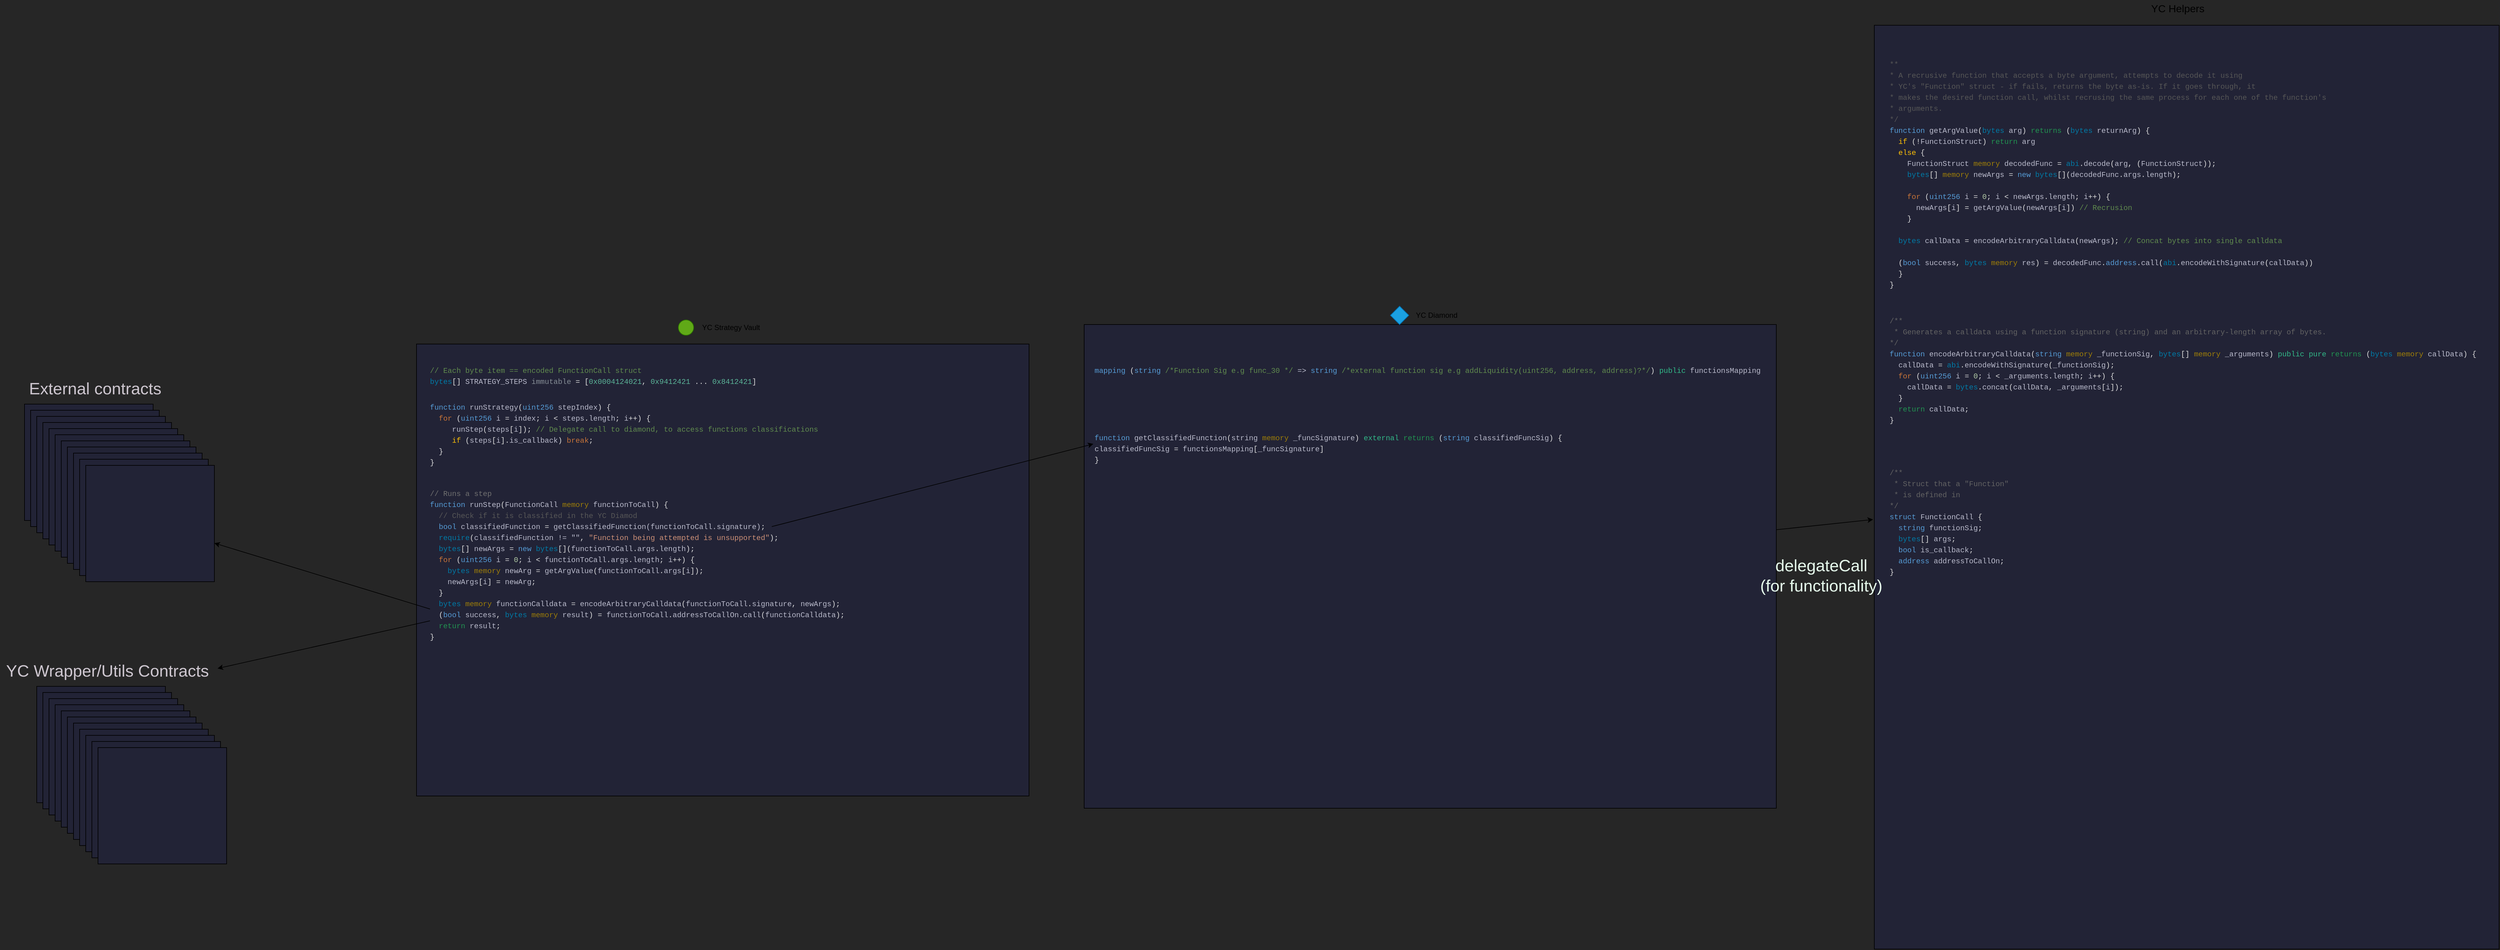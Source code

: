 <mxfile>
    <diagram id="nw37gXG7gELMe304u28M" name="Page-1">
        <mxGraphModel dx="2897" dy="1034" grid="0" gridSize="10" guides="1" tooltips="1" connect="1" arrows="1" fold="1" page="0" pageScale="1" pageWidth="850" pageHeight="1100" background="#262626" math="0" shadow="0">
            <root>
                <mxCell id="0"/>
                <mxCell id="1" parent="0"/>
                <mxCell id="46" style="edgeStyle=none;html=1;entryX=-0.002;entryY=0.535;entryDx=0;entryDy=0;entryPerimeter=0;fontSize=17;fontColor=#575757;" parent="1" source="30" target="39" edge="1">
                    <mxGeometry relative="1" as="geometry"/>
                </mxCell>
                <mxCell id="30" value="" style="whiteSpace=wrap;html=1;fillColor=#222336;" parent="1" vertex="1">
                    <mxGeometry x="80" y="530" width="1130" height="790" as="geometry"/>
                </mxCell>
                <mxCell id="31" value="" style="rhombus;whiteSpace=wrap;html=1;fillColor=#1ba1e2;fontColor=#ffffff;strokeColor=#006EAF;" parent="1" vertex="1">
                    <mxGeometry x="580" y="500" width="30" height="30" as="geometry"/>
                </mxCell>
                <mxCell id="32" value="YC Diamond" style="text;html=1;align=center;verticalAlign=middle;resizable=0;points=[];autosize=1;strokeColor=none;fillColor=none;" parent="1" vertex="1">
                    <mxGeometry x="610" y="500" width="90" height="30" as="geometry"/>
                </mxCell>
                <mxCell id="35" value="" style="whiteSpace=wrap;html=1;fillColor=#222336;" parent="1" vertex="1">
                    <mxGeometry x="-1010" y="561.88" width="1000" height="738.12" as="geometry"/>
                </mxCell>
                <mxCell id="36" value="YC Strategy Vault" style="text;html=1;align=center;verticalAlign=middle;resizable=0;points=[];autosize=1;strokeColor=none;fillColor=none;" parent="1" vertex="1">
                    <mxGeometry x="-557.5" y="520" width="120" height="30" as="geometry"/>
                </mxCell>
                <mxCell id="38" value="" style="ellipse;whiteSpace=wrap;html=1;fillColor=#60a917;fontColor=#ffffff;strokeColor=#2D7600;" parent="1" vertex="1">
                    <mxGeometry x="-582.5" y="522.5" width="25" height="25" as="geometry"/>
                </mxCell>
                <mxCell id="39" value="" style="whiteSpace=wrap;html=1;fillColor=#222336;" parent="1" vertex="1">
                    <mxGeometry x="1370" y="41.25" width="1020" height="1508.75" as="geometry"/>
                </mxCell>
                <mxCell id="40" value="&lt;font style=&quot;font-size: 17px;&quot;&gt;YC Helpers&lt;/font&gt;" style="text;html=1;align=center;verticalAlign=middle;resizable=0;points=[];autosize=1;strokeColor=none;fillColor=none;" parent="1" vertex="1">
                    <mxGeometry x="1810" width="110" height="30" as="geometry"/>
                </mxCell>
                <mxCell id="41" value="&lt;div style=&quot;background-color: rgb(34, 35, 54); font-family: Menlo, Monaco, &amp;quot;Courier New&amp;quot;, monospace; line-height: 18px;&quot;&gt;&lt;div style=&quot;&quot;&gt;&lt;font color=&quot;#575757&quot;&gt;**&lt;br style=&quot;&quot;&gt;* A recrusive function that accepts a byte argument, attempts to decode it using&amp;nbsp;&lt;br&gt;* YC's &quot;Function&quot; struct - if fails, returns the byte as-is. If it goes through, it&amp;nbsp;&lt;br&gt;* makes the desired function call, whilst recrusing the same process for each one of the function's&lt;br&gt;* arguments.&lt;br style=&quot;&quot;&gt;*/&lt;/font&gt;&lt;span style=&quot;color: rgb(86, 156, 214);&quot;&gt;&lt;br&gt;function&lt;/span&gt;&lt;font color=&quot;#babbcc&quot;&gt; getArgValue&lt;/font&gt;&lt;span style=&quot;color: rgb(220, 220, 220);&quot;&gt;(&lt;/span&gt;&lt;span style=&quot;color: rgb(0, 122, 166);&quot;&gt;bytes&lt;/span&gt;&lt;font color=&quot;#babbcc&quot;&gt; arg&lt;/font&gt;&lt;span style=&quot;color: rgb(220, 220, 220);&quot;&gt;)&lt;/span&gt; &lt;span style=&quot;color: rgb(33, 148, 81);&quot;&gt;returns&lt;/span&gt; &lt;span style=&quot;color: rgb(220, 220, 220);&quot;&gt;(&lt;/span&gt;&lt;span style=&quot;color: rgb(0, 122, 166);&quot;&gt;bytes&lt;/span&gt;&lt;font color=&quot;#babbcc&quot;&gt; returnArg&lt;/font&gt;&lt;span style=&quot;color: rgb(220, 220, 220);&quot;&gt;)&lt;/span&gt; &lt;span style=&quot;color: rgb(220, 220, 220);&quot;&gt;{&lt;/span&gt;&lt;/div&gt;&lt;div style=&quot;color: rgb(186, 187, 204);&quot;&gt;&lt;span style=&quot;color: #ffc107;&quot;&gt;&amp;nbsp; if&lt;/span&gt; &lt;span style=&quot;color: #dcdcdc;&quot;&gt;(!&lt;/span&gt;FunctionStruct&lt;span style=&quot;color: #dcdcdc;&quot;&gt;)&lt;/span&gt; &lt;span style=&quot;color: #219451;&quot;&gt;return&lt;/span&gt; arg &lt;/div&gt;&lt;div style=&quot;color: rgb(186, 187, 204);&quot;&gt;&lt;span style=&quot;color: #ffc107;&quot;&gt;&amp;nbsp; else&lt;/span&gt; &lt;span style=&quot;color: #dcdcdc;&quot;&gt;{&lt;/span&gt;&lt;/div&gt;&lt;div style=&quot;color: rgb(186, 187, 204);&quot;&gt;&amp;nbsp; &amp;nbsp; FunctionStruct &lt;span style=&quot;color: #9e7e08;&quot;&gt;memory&lt;/span&gt; decodedFunc &lt;span style=&quot;color: #dcdcdc;&quot;&gt;=&lt;/span&gt; &lt;span style=&quot;color: #007aa6;&quot;&gt;abi&lt;/span&gt;&lt;span style=&quot;color: #dcdcdc;&quot;&gt;.&lt;/span&gt;decode&lt;span style=&quot;color: #dcdcdc;&quot;&gt;(&lt;/span&gt;arg&lt;span style=&quot;color: #dcdcdc;&quot;&gt;,&lt;/span&gt; &lt;span style=&quot;color: #dcdcdc;&quot;&gt;(&lt;/span&gt;FunctionStruct&lt;span style=&quot;color: #dcdcdc;&quot;&gt;));&lt;/span&gt;&lt;/div&gt;&lt;div style=&quot;color: rgb(186, 187, 204);&quot;&gt;&lt;span style=&quot;color: #007aa6;&quot;&gt;&amp;nbsp; &amp;nbsp; bytes&lt;/span&gt;&lt;span style=&quot;color: #dcdcdc;&quot;&gt;[]&lt;/span&gt; &lt;span style=&quot;color: #9e7e08;&quot;&gt;memory&lt;/span&gt; newArgs &lt;span style=&quot;color: #dcdcdc;&quot;&gt;=&lt;/span&gt; &lt;span style=&quot;color: #569cd6;&quot;&gt;new&lt;/span&gt; &lt;span style=&quot;color: #007aa6;&quot;&gt;bytes&lt;/span&gt;&lt;span style=&quot;color: #dcdcdc;&quot;&gt;[](&lt;/span&gt;decodedFunc&lt;span style=&quot;color: #dcdcdc;&quot;&gt;.&lt;/span&gt;args&lt;span style=&quot;color: #dcdcdc;&quot;&gt;.&lt;/span&gt;length&lt;span style=&quot;color: #dcdcdc;&quot;&gt;);&lt;/span&gt;&lt;/div&gt;&lt;br&gt;&lt;div style=&quot;color: rgb(186, 187, 204);&quot;&gt;&lt;span style=&quot;color: #c97539;&quot;&gt;&amp;nbsp; &amp;nbsp; for&lt;/span&gt; &lt;span style=&quot;color: #dcdcdc;&quot;&gt;(&lt;/span&gt;&lt;span style=&quot;color: #569cd6;&quot;&gt;uint256&lt;/span&gt; i &lt;span style=&quot;color: #dcdcdc;&quot;&gt;=&lt;/span&gt; &lt;span style=&quot;color: #b5cea8;&quot;&gt;0&lt;/span&gt;&lt;span style=&quot;color: #dcdcdc;&quot;&gt;;&lt;/span&gt; i &lt;span style=&quot;color: #dcdcdc;&quot;&gt;&amp;lt;&lt;/span&gt; newArgs&lt;span style=&quot;color: #dcdcdc;&quot;&gt;.&lt;/span&gt;length&lt;span style=&quot;color: #dcdcdc;&quot;&gt;;&lt;/span&gt; i&lt;span style=&quot;color: #dcdcdc;&quot;&gt;++)&lt;/span&gt; &lt;span style=&quot;color: #dcdcdc;&quot;&gt;{&lt;/span&gt;&lt;/div&gt;&lt;div style=&quot;color: rgb(186, 187, 204);&quot;&gt;&amp;nbsp; &amp;nbsp; &amp;nbsp; newArgs&lt;span style=&quot;color: #dcdcdc;&quot;&gt;[&lt;/span&gt;i&lt;span style=&quot;color: #dcdcdc;&quot;&gt;]&lt;/span&gt; &lt;span style=&quot;color: #dcdcdc;&quot;&gt;=&lt;/span&gt; getArgValue&lt;span style=&quot;color: #dcdcdc;&quot;&gt;(&lt;/span&gt;newArgs&lt;span style=&quot;color: #dcdcdc;&quot;&gt;[&lt;/span&gt;i&lt;span style=&quot;color: #dcdcdc;&quot;&gt;])&lt;/span&gt; &lt;span style=&quot;color: #608b4e;&quot;&gt;// Recrusion&lt;/span&gt;&lt;/div&gt;&lt;div style=&quot;color: rgb(186, 187, 204);&quot;&gt;&lt;span style=&quot;color: #dcdcdc;&quot;&gt;&amp;nbsp; &amp;nbsp; }&lt;/span&gt;&lt;/div&gt;&lt;br&gt;&lt;div style=&quot;color: rgb(186, 187, 204);&quot;&gt;&lt;span style=&quot;color: #007aa6;&quot;&gt;&amp;nbsp; bytes&lt;/span&gt;&amp;nbsp;callData&amp;nbsp;&lt;span style=&quot;color: #dcdcdc;&quot;&gt;=&lt;/span&gt;&amp;nbsp;encodeArbitraryCalldata&lt;span style=&quot;color: #dcdcdc;&quot;&gt;(&lt;/span&gt;newArgs&lt;span style=&quot;color: #dcdcdc;&quot;&gt;);&lt;/span&gt; &lt;span style=&quot;color: #608b4e;&quot;&gt;// Concat bytes into single calldata&lt;/span&gt;&lt;/div&gt;&lt;br&gt;&lt;div style=&quot;&quot;&gt;&lt;span style=&quot;color: rgb(220, 220, 220);&quot;&gt;&amp;nbsp; (&lt;/span&gt;&lt;span style=&quot;color: rgb(86, 156, 214);&quot;&gt;bool&lt;/span&gt;&lt;font color=&quot;#babbcc&quot;&gt; success&lt;/font&gt;&lt;span style=&quot;color: rgb(220, 220, 220);&quot;&gt;,&lt;/span&gt; &lt;span style=&quot;color: rgb(0, 122, 166);&quot;&gt;bytes&lt;/span&gt; &lt;span style=&quot;color: rgb(158, 126, 8);&quot;&gt;memory&lt;/span&gt;&lt;font color=&quot;#babbcc&quot;&gt; res&lt;/font&gt;&lt;span style=&quot;color: rgb(220, 220, 220);&quot;&gt;)&lt;/span&gt; &lt;span style=&quot;color: rgb(220, 220, 220);&quot;&gt;=&lt;/span&gt;&lt;font color=&quot;#babbcc&quot;&gt; decodedFunc&lt;/font&gt;&lt;span style=&quot;color: rgb(220, 220, 220);&quot;&gt;.&lt;/span&gt;&lt;span style=&quot;color: rgb(86, 156, 214);&quot;&gt;address&lt;/span&gt;&lt;span style=&quot;color: rgb(220, 220, 220);&quot;&gt;.&lt;/span&gt;&lt;font color=&quot;#babbcc&quot;&gt;call&lt;/font&gt;&lt;span style=&quot;color: rgb(220, 220, 220);&quot;&gt;(&lt;/span&gt;&lt;span style=&quot;color: rgb(0, 122, 166);&quot;&gt;abi&lt;/span&gt;&lt;span style=&quot;color: rgb(220, 220, 220);&quot;&gt;.&lt;/span&gt;&lt;font color=&quot;#babbcc&quot;&gt;encodeWithSignature&lt;/font&gt;&lt;span style=&quot;color: rgb(220, 220, 220);&quot;&gt;(&lt;/span&gt;&lt;font color=&quot;#babbcc&quot;&gt;callData&lt;/font&gt;&lt;span style=&quot;color: rgb(220, 220, 220);&quot;&gt;))&lt;/span&gt;&lt;/div&gt;&lt;div style=&quot;color: rgb(186, 187, 204);&quot;&gt;&lt;span style=&quot;color: #dcdcdc;&quot;&gt;&amp;nbsp; }&lt;/span&gt;&lt;/div&gt;&lt;div style=&quot;color: rgb(186, 187, 204);&quot;&gt;&lt;span style=&quot;color: #dcdcdc;&quot;&gt;}&lt;/span&gt;&lt;/div&gt;&lt;div style=&quot;color: rgb(186, 187, 204);&quot;&gt; &lt;/div&gt;&lt;/div&gt;" style="text;html=1;align=left;verticalAlign=middle;resizable=0;points=[];autosize=1;strokeColor=none;fillColor=none;" parent="1" vertex="1">
                    <mxGeometry x="1393" y="90" width="740" height="390" as="geometry"/>
                </mxCell>
                <mxCell id="42" value="&lt;div style=&quot;background-color: rgb(34, 35, 54); font-family: Menlo, Monaco, &amp;quot;Courier New&amp;quot;, monospace; line-height: 18px;&quot;&gt;&lt;div style=&quot;&quot;&gt;&lt;font color=&quot;#636363&quot;&gt;/**&lt;br&gt;&amp;nbsp;* Generates a calldata using a function signature (string) and an arbitrary-length array of bytes.&lt;br&gt;*/&lt;/font&gt;&lt;/div&gt;&lt;div style=&quot;color: rgb(186, 187, 204);&quot;&gt;&lt;span style=&quot;color: #569cd6;&quot;&gt;function&lt;/span&gt; encodeArbitraryCalldata&lt;span style=&quot;color: #dcdcdc;&quot;&gt;(&lt;/span&gt;&lt;span style=&quot;color: #569cd6;&quot;&gt;string&lt;/span&gt; &lt;span style=&quot;color: #9e7e08;&quot;&gt;memory&lt;/span&gt; _functionSig&lt;span style=&quot;color: #dcdcdc;&quot;&gt;,&lt;/span&gt; &lt;span style=&quot;color: #007aa6;&quot;&gt;bytes&lt;/span&gt;&lt;span style=&quot;color: #dcdcdc;&quot;&gt;[]&lt;/span&gt; &lt;span style=&quot;color: #9e7e08;&quot;&gt;memory&lt;/span&gt; _arguments&lt;span style=&quot;color: #dcdcdc;&quot;&gt;)&lt;/span&gt; &lt;span style=&quot;color: #32ba89;&quot;&gt;public&lt;/span&gt; &lt;span style=&quot;color: #32ba89;&quot;&gt;pure&lt;/span&gt; &lt;span style=&quot;color: #219451;&quot;&gt;returns&lt;/span&gt; &lt;span style=&quot;color: #dcdcdc;&quot;&gt;(&lt;/span&gt;&lt;span style=&quot;color: #007aa6;&quot;&gt;bytes&lt;/span&gt; &lt;span style=&quot;color: #9e7e08;&quot;&gt;memory&lt;/span&gt; callData&lt;span style=&quot;color: #dcdcdc;&quot;&gt;)&lt;/span&gt; &lt;span style=&quot;color: #dcdcdc;&quot;&gt;{&lt;/span&gt;&lt;/div&gt;&lt;div style=&quot;color: rgb(186, 187, 204);&quot;&gt;&amp;nbsp; callData &lt;span style=&quot;color: #dcdcdc;&quot;&gt;=&lt;/span&gt; &lt;span style=&quot;color: #007aa6;&quot;&gt;abi&lt;/span&gt;&lt;span style=&quot;color: #dcdcdc;&quot;&gt;.&lt;/span&gt;encodeWithSignature&lt;span style=&quot;color: #dcdcdc;&quot;&gt;(&lt;/span&gt;_functionSig&lt;span style=&quot;color: #dcdcdc;&quot;&gt;);&lt;/span&gt;&lt;/div&gt;&lt;div style=&quot;color: rgb(186, 187, 204);&quot;&gt;        &lt;span style=&quot;color: #c97539;&quot;&gt;&amp;nbsp; for&lt;/span&gt; &lt;span style=&quot;color: #dcdcdc;&quot;&gt;(&lt;/span&gt;&lt;span style=&quot;color: #569cd6;&quot;&gt;uint256&lt;/span&gt; i &lt;span style=&quot;color: #dcdcdc;&quot;&gt;=&lt;/span&gt; &lt;span style=&quot;color: #b5cea8;&quot;&gt;0&lt;/span&gt;&lt;span style=&quot;color: #dcdcdc;&quot;&gt;;&lt;/span&gt; i &lt;span style=&quot;color: #dcdcdc;&quot;&gt;&amp;lt;&lt;/span&gt; _arguments&lt;span style=&quot;color: #dcdcdc;&quot;&gt;.&lt;/span&gt;length&lt;span style=&quot;color: #dcdcdc;&quot;&gt;;&lt;/span&gt; i&lt;span style=&quot;color: #dcdcdc;&quot;&gt;++)&lt;/span&gt; &lt;span style=&quot;color: #dcdcdc;&quot;&gt;{&lt;/span&gt;&lt;/div&gt;&lt;div style=&quot;color: rgb(186, 187, 204);&quot;&gt;&amp;nbsp; &amp;nbsp; callData &lt;span style=&quot;color: #dcdcdc;&quot;&gt;=&lt;/span&gt; &lt;span style=&quot;color: #007aa6;&quot;&gt;bytes&lt;/span&gt;&lt;span style=&quot;color: #dcdcdc;&quot;&gt;.&lt;/span&gt;concat&lt;span style=&quot;color: #dcdcdc;&quot;&gt;(&lt;/span&gt;callData&lt;span style=&quot;color: #dcdcdc;&quot;&gt;,&lt;/span&gt; _arguments&lt;span style=&quot;color: #dcdcdc;&quot;&gt;[&lt;/span&gt;i&lt;span style=&quot;color: #dcdcdc;&quot;&gt;]);&lt;/span&gt;&lt;/div&gt;&lt;div style=&quot;color: rgb(186, 187, 204);&quot;&gt;        &lt;span style=&quot;color: #dcdcdc;&quot;&gt;&amp;nbsp; }&lt;/span&gt;&lt;/div&gt;&lt;div style=&quot;color: rgb(186, 187, 204);&quot;&gt;        &lt;span style=&quot;color: #219451;&quot;&gt;&amp;nbsp; return&lt;/span&gt; callData&lt;span style=&quot;color: #dcdcdc;&quot;&gt;;&lt;/span&gt;&lt;/div&gt;&lt;div style=&quot;color: rgb(186, 187, 204);&quot;&gt;    &lt;span style=&quot;color: #dcdcdc;&quot;&gt;}&lt;/span&gt;&lt;/div&gt;&lt;/div&gt;" style="text;html=1;align=left;verticalAlign=middle;resizable=0;points=[];autosize=1;strokeColor=none;fillColor=none;" parent="1" vertex="1">
                    <mxGeometry x="1393" y="510" width="980" height="190" as="geometry"/>
                </mxCell>
                <mxCell id="44" value="&lt;div style=&quot;color: rgb(186, 187, 204); background-color: rgb(34, 35, 54); font-family: Menlo, Monaco, &amp;quot;Courier New&amp;quot;, monospace; font-weight: normal; font-size: 12px; line-height: 18px;&quot;&gt;&lt;div&gt;&lt;span style=&quot;color: rgb(99, 99, 99);&quot;&gt;/**&lt;/span&gt;&lt;br style=&quot;color: rgb(99, 99, 99);&quot;&gt;&lt;span style=&quot;color: rgb(99, 99, 99);&quot;&gt;&amp;nbsp;* Struct that a &quot;Function&quot;&amp;nbsp; &amp;nbsp;* is defined in&lt;/span&gt;&lt;br style=&quot;color: rgb(99, 99, 99);&quot;&gt;&lt;span style=&quot;color: rgb(99, 99, 99);&quot;&gt;*/&lt;/span&gt;&lt;span style=&quot;color: #569cd6;&quot;&gt;&lt;br&gt;struct&lt;/span&gt;&lt;span style=&quot;color: #babbcc;&quot;&gt; FunctionCall &lt;/span&gt;&lt;span style=&quot;color: #dcdcdc;&quot;&gt;{&lt;/span&gt;&lt;/div&gt;&lt;div&gt;&lt;span style=&quot;color: #babbcc;&quot;&gt;&lt;/span&gt;&lt;span style=&quot;color: #569cd6;&quot;&gt;&amp;nbsp; string&lt;/span&gt;&lt;span style=&quot;color: #babbcc;&quot;&gt; functionSig&lt;/span&gt;&lt;span style=&quot;color: #dcdcdc;&quot;&gt;;&lt;/span&gt;&lt;/div&gt;&lt;div&gt;&lt;span style=&quot;color: #babbcc;&quot;&gt;&lt;/span&gt;&lt;span style=&quot;color: #007aa6;&quot;&gt;&amp;nbsp; bytes&lt;/span&gt;&lt;span style=&quot;color: #dcdcdc;&quot;&gt;[]&lt;/span&gt;&lt;span style=&quot;color: #babbcc;&quot;&gt; args&lt;/span&gt;&lt;span style=&quot;color: #dcdcdc;&quot;&gt;;&lt;/span&gt;&lt;/div&gt;&lt;div&gt;&lt;span style=&quot;color: #babbcc;&quot;&gt;&lt;/span&gt;&lt;span style=&quot;color: #569cd6;&quot;&gt;&amp;nbsp; bool&lt;/span&gt;&lt;span style=&quot;color: #babbcc;&quot;&gt; is_callback&lt;/span&gt;&lt;span style=&quot;color: #dcdcdc;&quot;&gt;;&lt;/span&gt;&lt;/div&gt;&lt;div&gt;&lt;span style=&quot;color: #babbcc;&quot;&gt;&lt;/span&gt;&lt;span style=&quot;color: #569cd6;&quot;&gt;&amp;nbsp; address&lt;/span&gt;&lt;span style=&quot;color: #babbcc;&quot;&gt; addressToCallOn&lt;/span&gt;&lt;span style=&quot;color: #dcdcdc;&quot;&gt;;&lt;/span&gt;&lt;/div&gt;&lt;div&gt;&lt;span style=&quot;color: #dcdcdc;&quot;&gt;}&lt;/span&gt;&lt;/div&gt;&lt;/div&gt;" style="text;whiteSpace=wrap;html=1;fontSize=17;fontColor=#575757;" parent="1" vertex="1">
                    <mxGeometry x="1393" y="757" width="210" height="130" as="geometry"/>
                </mxCell>
                <mxCell id="79" style="edgeStyle=none;html=1;fontSize=27;fontColor=#CDC6CF;exitX=0.027;exitY=0.747;exitDx=0;exitDy=0;exitPerimeter=0;" parent="1" source="45" target="65" edge="1">
                    <mxGeometry relative="1" as="geometry"/>
                </mxCell>
                <mxCell id="80" style="edgeStyle=none;html=1;entryX=1.015;entryY=0.415;entryDx=0;entryDy=0;entryPerimeter=0;fontSize=27;fontColor=#CDC6CF;exitX=0.027;exitY=0.782;exitDx=0;exitDy=0;exitPerimeter=0;" parent="1" source="45" target="78" edge="1">
                    <mxGeometry relative="1" as="geometry"/>
                </mxCell>
                <mxCell id="45" value="&lt;div style=&quot;background-color: rgb(34, 35, 54); font-family: Menlo, Monaco, &amp;quot;Courier New&amp;quot;, monospace; font-weight: normal; font-size: 12px; line-height: 18px;&quot;&gt;&lt;div style=&quot;&quot;&gt;&lt;font color=&quot;#707070&quot;&gt;// Runs a step&lt;br&gt;&lt;/font&gt;&lt;font color=&quot;#569cd6&quot;&gt;function&lt;/font&gt;&lt;span style=&quot;color: rgb(186, 187, 204);&quot;&gt; runStep&lt;/span&gt;&lt;span style=&quot;color: rgb(220, 220, 220);&quot;&gt;(&lt;/span&gt;&lt;span style=&quot;color: rgb(186, 187, 204);&quot;&gt;FunctionCall &lt;/span&gt;&lt;span style=&quot;color: rgb(158, 126, 8);&quot;&gt;memory&lt;/span&gt;&lt;span style=&quot;color: rgb(186, 187, 204);&quot;&gt; functionToCall&lt;/span&gt;&lt;span style=&quot;color: rgb(220, 220, 220);&quot;&gt;)&lt;/span&gt;&lt;span style=&quot;color: rgb(186, 187, 204);&quot;&gt; &lt;/span&gt;&lt;font color=&quot;#dcdcdc&quot;&gt;{&lt;/font&gt;&lt;br&gt;&amp;nbsp; // Check if it is classified in the YC Diamod&lt;/div&gt;&lt;div style=&quot;color: rgb(186, 187, 204);&quot;&gt;&lt;span style=&quot;color: #babbcc;&quot;&gt;&lt;/span&gt;&lt;span style=&quot;color: #569cd6;&quot;&gt;&amp;nbsp; bool&lt;/span&gt;&lt;span style=&quot;color: #babbcc;&quot;&gt;&amp;nbsp;classifiedFunction&amp;nbsp;&lt;/span&gt;&lt;span style=&quot;color: #dcdcdc;&quot;&gt;=&lt;/span&gt;&lt;span style=&quot;color: #babbcc;&quot;&gt;&amp;nbsp;getClassifiedFunction(functionToCall.signature)&lt;/span&gt;&lt;span style=&quot;color: #dcdcdc;&quot;&gt;;&lt;/span&gt;&lt;/div&gt;&lt;div style=&quot;color: rgb(186, 187, 204);&quot;&gt;&lt;span style=&quot;color: #babbcc;&quot;&gt;&lt;/span&gt;&lt;span style=&quot;color: #007aa6;&quot;&gt;&amp;nbsp; require&lt;/span&gt;&lt;span style=&quot;color: #dcdcdc;&quot;&gt;(&lt;/span&gt;&lt;span style=&quot;color: #babbcc;&quot;&gt;classifiedFunction != &quot;&quot;&lt;/span&gt;&lt;span style=&quot;color: #dcdcdc;&quot;&gt;,&lt;/span&gt;&lt;span style=&quot;color: #babbcc;&quot;&gt; &lt;/span&gt;&lt;span style=&quot;color: #ce9178;&quot;&gt;&quot;Function being attempted is unsupported&quot;&lt;/span&gt;&lt;span style=&quot;color: #dcdcdc;&quot;&gt;);&lt;/span&gt;&lt;/div&gt;&lt;div style=&quot;color: rgb(186, 187, 204);&quot;&gt;&lt;span style=&quot;color: #babbcc;&quot;&gt;&lt;/span&gt;&lt;span style=&quot;color: #007aa6;&quot;&gt;&amp;nbsp; bytes&lt;/span&gt;&lt;span style=&quot;color: #dcdcdc;&quot;&gt;[]&lt;/span&gt;&lt;span style=&quot;color: #babbcc;&quot;&gt; newArgs &lt;/span&gt;&lt;span style=&quot;color: #dcdcdc;&quot;&gt;=&lt;/span&gt;&lt;span style=&quot;color: #babbcc;&quot;&gt; &lt;/span&gt;&lt;span style=&quot;color: #569cd6;&quot;&gt;new&lt;/span&gt;&lt;span style=&quot;color: #babbcc;&quot;&gt; &lt;/span&gt;&lt;span style=&quot;color: #007aa6;&quot;&gt;bytes&lt;/span&gt;&lt;span style=&quot;color: #dcdcdc;&quot;&gt;[](&lt;/span&gt;&lt;span style=&quot;color: #babbcc;&quot;&gt;functionToCall&lt;/span&gt;&lt;span style=&quot;color: #dcdcdc;&quot;&gt;.&lt;/span&gt;&lt;span style=&quot;color: #babbcc;&quot;&gt;args&lt;/span&gt;&lt;span style=&quot;color: #dcdcdc;&quot;&gt;.&lt;/span&gt;&lt;span style=&quot;color: #babbcc;&quot;&gt;length&lt;/span&gt;&lt;span style=&quot;color: #dcdcdc;&quot;&gt;);&lt;/span&gt;&lt;/div&gt;&lt;div style=&quot;color: rgb(186, 187, 204);&quot;&gt;&lt;span style=&quot;color: #babbcc;&quot;&gt;&lt;/span&gt;&lt;span style=&quot;color: #c97539;&quot;&gt;&amp;nbsp; for&lt;/span&gt;&lt;span style=&quot;color: #babbcc;&quot;&gt; &lt;/span&gt;&lt;span style=&quot;color: #dcdcdc;&quot;&gt;(&lt;/span&gt;&lt;span style=&quot;color: #569cd6;&quot;&gt;uint256&lt;/span&gt;&lt;span style=&quot;color: #babbcc;&quot;&gt; i &lt;/span&gt;&lt;span style=&quot;color: #dcdcdc;&quot;&gt;=&lt;/span&gt;&lt;span style=&quot;color: #babbcc;&quot;&gt; &lt;/span&gt;&lt;span style=&quot;color: #b5cea8;&quot;&gt;0&lt;/span&gt;&lt;span style=&quot;color: #dcdcdc;&quot;&gt;;&lt;/span&gt;&lt;span style=&quot;color: #babbcc;&quot;&gt; i &lt;/span&gt;&lt;span style=&quot;color: #dcdcdc;&quot;&gt;&amp;lt;&lt;/span&gt;&lt;span style=&quot;color: #babbcc;&quot;&gt; functionToCall&lt;/span&gt;&lt;span style=&quot;color: #dcdcdc;&quot;&gt;.&lt;/span&gt;&lt;span style=&quot;color: #babbcc;&quot;&gt;args&lt;/span&gt;&lt;span style=&quot;color: #dcdcdc;&quot;&gt;.&lt;/span&gt;&lt;span style=&quot;color: #babbcc;&quot;&gt;length&lt;/span&gt;&lt;span style=&quot;color: #dcdcdc;&quot;&gt;;&lt;/span&gt;&lt;span style=&quot;color: #babbcc;&quot;&gt; i&lt;/span&gt;&lt;span style=&quot;color: #dcdcdc;&quot;&gt;++)&lt;/span&gt;&lt;span style=&quot;color: #babbcc;&quot;&gt; &lt;/span&gt;&lt;span style=&quot;color: #dcdcdc;&quot;&gt;{&lt;/span&gt;&lt;/div&gt;&lt;div style=&quot;color: rgb(186, 187, 204);&quot;&gt;&lt;span style=&quot;color: #babbcc;&quot;&gt;&lt;/span&gt;&lt;span style=&quot;color: #007aa6;&quot;&gt;&amp;nbsp; &amp;nbsp; bytes&lt;/span&gt;&lt;span style=&quot;color: #babbcc;&quot;&gt; &lt;/span&gt;&lt;span style=&quot;color: #9e7e08;&quot;&gt;memory&lt;/span&gt;&lt;span style=&quot;color: #babbcc;&quot;&gt; newArg &lt;/span&gt;&lt;span style=&quot;color: #dcdcdc;&quot;&gt;=&lt;/span&gt;&lt;span style=&quot;color: #babbcc;&quot;&gt; getArgValue&lt;/span&gt;&lt;span style=&quot;color: #dcdcdc;&quot;&gt;(&lt;/span&gt;&lt;span style=&quot;color: #babbcc;&quot;&gt;functionToCall&lt;/span&gt;&lt;span style=&quot;color: #dcdcdc;&quot;&gt;.&lt;/span&gt;&lt;span style=&quot;color: #babbcc;&quot;&gt;args&lt;/span&gt;&lt;span style=&quot;color: #dcdcdc;&quot;&gt;[&lt;/span&gt;&lt;span style=&quot;color: #babbcc;&quot;&gt;i&lt;/span&gt;&lt;span style=&quot;color: #dcdcdc;&quot;&gt;]);&lt;/span&gt;&lt;/div&gt;&lt;div style=&quot;color: rgb(186, 187, 204);&quot;&gt;&lt;span style=&quot;color: #babbcc;&quot;&gt;&amp;nbsp; &amp;nbsp; newArgs&lt;/span&gt;&lt;span style=&quot;color: #dcdcdc;&quot;&gt;[&lt;/span&gt;&lt;span style=&quot;color: #babbcc;&quot;&gt;i&lt;/span&gt;&lt;span style=&quot;color: #dcdcdc;&quot;&gt;]&lt;/span&gt;&lt;span style=&quot;color: #babbcc;&quot;&gt; &lt;/span&gt;&lt;span style=&quot;color: #dcdcdc;&quot;&gt;=&lt;/span&gt;&lt;span style=&quot;color: #babbcc;&quot;&gt; newArg&lt;/span&gt;&lt;span style=&quot;color: #dcdcdc;&quot;&gt;;&lt;/span&gt;&lt;/div&gt;&lt;div style=&quot;color: rgb(186, 187, 204);&quot;&gt;&lt;span style=&quot;color: #babbcc;&quot;&gt;&lt;/span&gt;&lt;span style=&quot;color: #dcdcdc;&quot;&gt;&amp;nbsp; }&lt;/span&gt;&lt;/div&gt;&lt;div style=&quot;color: rgb(186, 187, 204);&quot;&gt;&lt;span style=&quot;color: #babbcc;&quot;&gt;&lt;/span&gt;&lt;span style=&quot;color: #007aa6;&quot;&gt;&amp;nbsp; bytes&lt;/span&gt;&lt;span style=&quot;color: #babbcc;&quot;&gt; &lt;/span&gt;&lt;span style=&quot;color: #9e7e08;&quot;&gt;memory&lt;/span&gt;&lt;span style=&quot;color: #babbcc;&quot;&gt; functionCalldata &lt;/span&gt;&lt;span style=&quot;color: #dcdcdc;&quot;&gt;=&lt;/span&gt;&lt;span style=&quot;color: #babbcc;&quot;&gt;&amp;nbsp;encodeArbitraryCalldata&lt;/span&gt;&lt;span style=&quot;color: #dcdcdc;&quot;&gt;(&lt;/span&gt;&lt;span style=&quot;color: #babbcc;&quot;&gt;functionToCall&lt;/span&gt;&lt;span style=&quot;color: #dcdcdc;&quot;&gt;.&lt;/span&gt;&lt;span style=&quot;color: #babbcc;&quot;&gt;signature&lt;/span&gt;&lt;span style=&quot;color: #dcdcdc;&quot;&gt;,&lt;/span&gt;&lt;span style=&quot;color: #babbcc;&quot;&gt; newArgs&lt;/span&gt;&lt;span style=&quot;color: #dcdcdc;&quot;&gt;);&lt;/span&gt;&lt;/div&gt;&lt;div style=&quot;color: rgb(186, 187, 204);&quot;&gt;&lt;span style=&quot;color: #babbcc;&quot;&gt;&lt;/span&gt;&lt;span style=&quot;color: #dcdcdc;&quot;&gt;&amp;nbsp; (&lt;/span&gt;&lt;span style=&quot;color: #569cd6;&quot;&gt;bool&lt;/span&gt;&lt;span style=&quot;color: #babbcc;&quot;&gt; success&lt;/span&gt;&lt;span style=&quot;color: #dcdcdc;&quot;&gt;,&lt;/span&gt;&lt;span style=&quot;color: #babbcc;&quot;&gt; &lt;/span&gt;&lt;span style=&quot;color: #007aa6;&quot;&gt;bytes&lt;/span&gt;&lt;span style=&quot;color: #babbcc;&quot;&gt; &lt;/span&gt;&lt;span style=&quot;color: #9e7e08;&quot;&gt;memory&lt;/span&gt;&lt;span style=&quot;color: #babbcc;&quot;&gt; result&lt;/span&gt;&lt;span style=&quot;color: #dcdcdc;&quot;&gt;)&lt;/span&gt;&lt;span style=&quot;color: #babbcc;&quot;&gt; &lt;/span&gt;&lt;span style=&quot;color: #dcdcdc;&quot;&gt;=&lt;/span&gt;&lt;span style=&quot;color: #babbcc;&quot;&gt; functionToCall&lt;/span&gt;&lt;span style=&quot;color: #dcdcdc;&quot;&gt;.&lt;/span&gt;&lt;span style=&quot;color: #babbcc;&quot;&gt;addressToCallOn&lt;/span&gt;&lt;span style=&quot;color: #dcdcdc;&quot;&gt;.&lt;/span&gt;&lt;span style=&quot;color: #babbcc;&quot;&gt;call&lt;/span&gt;&lt;span style=&quot;color: #dcdcdc;&quot;&gt;(&lt;/span&gt;&lt;span style=&quot;color: #babbcc;&quot;&gt;functionCalldata&lt;/span&gt;&lt;span style=&quot;color: #dcdcdc;&quot;&gt;);&lt;/span&gt;&lt;/div&gt;&lt;div style=&quot;color: rgb(186, 187, 204);&quot;&gt;&lt;span style=&quot;color: #babbcc;&quot;&gt;&lt;/span&gt;&lt;span style=&quot;color: #219451;&quot;&gt;&amp;nbsp; return&lt;/span&gt;&lt;span style=&quot;color: #babbcc;&quot;&gt; result&lt;/span&gt;&lt;span style=&quot;color: #dcdcdc;&quot;&gt;;&lt;/span&gt;&lt;/div&gt;&lt;div style=&quot;color: rgb(186, 187, 204);&quot;&gt;&lt;span style=&quot;color: #dcdcdc;&quot;&gt;}&lt;/span&gt;&lt;/div&gt;&lt;/div&gt;" style="text;whiteSpace=wrap;html=1;fontSize=17;fontColor=#575757;" parent="1" vertex="1">
                    <mxGeometry x="-990" y="790.94" width="740" height="280" as="geometry"/>
                </mxCell>
                <mxCell id="47" value="&lt;font style=&quot;font-size: 27px;&quot; color=&quot;#e6faec&quot;&gt;delegateCall&lt;br&gt;(for functionality)&lt;br&gt;&lt;/font&gt;" style="text;html=1;align=center;verticalAlign=middle;resizable=0;points=[];autosize=1;strokeColor=none;fillColor=none;fontSize=17;fontColor=#575757;" parent="1" vertex="1">
                    <mxGeometry x="1173" y="900" width="220" height="80" as="geometry"/>
                </mxCell>
                <mxCell id="48" value="&lt;div style=&quot;background-color: rgb(34, 35, 54); font-family: Menlo, Monaco, &amp;quot;Courier New&amp;quot;, monospace; font-weight: normal; font-size: 12px; line-height: 18px;&quot;&gt;&lt;div style=&quot;color: rgb(186, 187, 204);&quot;&gt;&lt;span style=&quot;color: #569cd6;&quot;&gt;function&lt;/span&gt;&lt;span style=&quot;color: #babbcc;&quot;&gt; runStrategy&lt;/span&gt;&lt;span style=&quot;color: #dcdcdc;&quot;&gt;(&lt;/span&gt;&lt;span style=&quot;color: #569cd6;&quot;&gt;uint256&lt;/span&gt;&lt;span style=&quot;color: #babbcc;&quot;&gt; stepIndex&lt;/span&gt;&lt;span style=&quot;color: #dcdcdc;&quot;&gt;)&lt;/span&gt;&lt;span style=&quot;color: #babbcc;&quot;&gt; &lt;/span&gt;&lt;span style=&quot;color: #dcdcdc;&quot;&gt;{&lt;/span&gt;&lt;/div&gt;&lt;div style=&quot;color: rgb(186, 187, 204);&quot;&gt;&lt;span style=&quot;color: #babbcc;&quot;&gt;&lt;/span&gt;&lt;span style=&quot;color: #c97539;&quot;&gt;&amp;nbsp; for&lt;/span&gt;&lt;span style=&quot;color: #babbcc;&quot;&gt; &lt;/span&gt;&lt;span style=&quot;color: #dcdcdc;&quot;&gt;(&lt;/span&gt;&lt;span style=&quot;color: #569cd6;&quot;&gt;uint256&lt;/span&gt;&lt;span style=&quot;color: #babbcc;&quot;&gt; i &lt;/span&gt;&lt;span style=&quot;color: #dcdcdc;&quot;&gt;=&lt;/span&gt;&lt;span style=&quot;color: #babbcc;&quot;&gt; index&lt;/span&gt;&lt;span style=&quot;color: #dcdcdc;&quot;&gt;;&lt;/span&gt;&lt;span style=&quot;color: #babbcc;&quot;&gt; i &lt;/span&gt;&lt;span style=&quot;color: #dcdcdc;&quot;&gt;&amp;lt;&lt;/span&gt;&lt;span style=&quot;color: #babbcc;&quot;&gt; steps&lt;/span&gt;&lt;span style=&quot;color: #dcdcdc;&quot;&gt;.&lt;/span&gt;&lt;span style=&quot;color: #babbcc;&quot;&gt;length&lt;/span&gt;&lt;span style=&quot;color: #dcdcdc;&quot;&gt;;&lt;/span&gt;&lt;span style=&quot;color: #babbcc;&quot;&gt; i&lt;/span&gt;&lt;span style=&quot;color: #dcdcdc;&quot;&gt;++)&lt;/span&gt;&lt;span style=&quot;color: #babbcc;&quot;&gt; &lt;/span&gt;&lt;span style=&quot;color: #dcdcdc;&quot;&gt;{&lt;/span&gt;&lt;/div&gt;&lt;div style=&quot;&quot;&gt;&lt;span style=&quot;color: rgb(186, 187, 204);&quot;&gt;&amp;nbsp; &amp;nbsp; &amp;nbsp;runStep&lt;/span&gt;&lt;span style=&quot;color: rgb(220, 220, 220);&quot;&gt;(&lt;/span&gt;&lt;span style=&quot;color: rgb(186, 187, 204);&quot;&gt;steps&lt;/span&gt;&lt;span style=&quot;color: rgb(220, 220, 220);&quot;&gt;[&lt;/span&gt;&lt;span style=&quot;color: rgb(186, 187, 204);&quot;&gt;i&lt;/span&gt;&lt;span style=&quot;color: rgb(220, 220, 220);&quot;&gt;]);&lt;/span&gt;&lt;span style=&quot;color: rgb(186, 187, 204);&quot;&gt; &lt;/span&gt;&lt;span style=&quot;color: rgb(96, 139, 78);&quot;&gt;// Delegate call to diamond, to access functions classifications&lt;br&gt;&amp;nbsp; &amp;nbsp;&amp;nbsp;&lt;/span&gt;&lt;span style=&quot;color: rgb(186, 187, 204);&quot;&gt;        &lt;/span&gt;&lt;span style=&quot;color: rgb(255, 193, 7);&quot;&gt;if&lt;/span&gt;&lt;span style=&quot;color: rgb(186, 187, 204);&quot;&gt; &lt;/span&gt;&lt;span style=&quot;color: rgb(220, 220, 220);&quot;&gt;(&lt;/span&gt;&lt;span style=&quot;color: rgb(186, 187, 204);&quot;&gt;steps&lt;/span&gt;&lt;span style=&quot;color: rgb(220, 220, 220);&quot;&gt;[&lt;/span&gt;&lt;span style=&quot;color: rgb(186, 187, 204);&quot;&gt;i&lt;/span&gt;&lt;span style=&quot;color: rgb(220, 220, 220);&quot;&gt;].&lt;/span&gt;&lt;span style=&quot;color: rgb(186, 187, 204);&quot;&gt;is_callback&lt;/span&gt;&lt;span style=&quot;color: rgb(220, 220, 220);&quot;&gt;)&lt;/span&gt;&lt;span style=&quot;color: rgb(186, 187, 204);&quot;&gt; &lt;/span&gt;&lt;span style=&quot;color: rgb(201, 117, 57);&quot;&gt;break&lt;/span&gt;&lt;span style=&quot;color: rgb(220, 220, 220);&quot;&gt;;&lt;/span&gt;&lt;/div&gt;&lt;div style=&quot;color: rgb(186, 187, 204); line-height: 18px;&quot;&gt;&lt;div&gt;&lt;/div&gt;&lt;/div&gt;&lt;div style=&quot;color: rgb(186, 187, 204);&quot;&gt;&lt;span style=&quot;color: #babbcc;&quot;&gt;&lt;/span&gt;&lt;span style=&quot;color: #dcdcdc;&quot;&gt;&amp;nbsp; }&lt;/span&gt;&lt;/div&gt;&lt;div style=&quot;color: rgb(186, 187, 204);&quot;&gt;&lt;span style=&quot;color: #dcdcdc;&quot;&gt;}&lt;/span&gt;&lt;/div&gt;&lt;/div&gt;" style="text;whiteSpace=wrap;html=1;fontSize=27;fontColor=#E6FAEC;" parent="1" vertex="1">
                    <mxGeometry x="-990" y="650" width="780" height="130" as="geometry"/>
                </mxCell>
                <mxCell id="49" value="&lt;div style=&quot;color: rgb(186, 187, 204); background-color: rgb(34, 35, 54); font-family: Menlo, Monaco, &amp;quot;Courier New&amp;quot;, monospace; font-weight: normal; font-size: 12px; line-height: 18px;&quot;&gt;&lt;div&gt;&lt;span style=&quot;color: #569cd6;&quot;&gt;function&lt;/span&gt;&lt;span style=&quot;color: #babbcc;&quot;&gt; getClassifiedFunction&lt;/span&gt;&lt;span style=&quot;color: #dcdcdc;&quot;&gt;(&lt;/span&gt;&lt;span style=&quot;color: #babbcc;&quot;&gt;string&amp;nbsp;&lt;/span&gt;&lt;span style=&quot;color: #9e7e08;&quot;&gt;memory&lt;/span&gt;&lt;span style=&quot;color: #babbcc;&quot;&gt; _funcSignature&lt;/span&gt;&lt;span style=&quot;color: #dcdcdc;&quot;&gt;)&lt;/span&gt;&lt;span style=&quot;color: #babbcc;&quot;&gt; &lt;/span&gt;&lt;span style=&quot;color: #32ba89;&quot;&gt;external&lt;/span&gt;&lt;span style=&quot;color: #babbcc;&quot;&gt; &lt;/span&gt;&lt;span style=&quot;color: #219451;&quot;&gt;returns&lt;/span&gt;&lt;span style=&quot;color: #babbcc;&quot;&gt; &lt;/span&gt;&lt;span style=&quot;color: #dcdcdc;&quot;&gt;(&lt;/span&gt;&lt;span style=&quot;color: #569cd6;&quot;&gt;string&lt;/span&gt;&lt;span style=&quot;color: #babbcc;&quot;&gt; classifiedFuncSig&lt;/span&gt;&lt;span style=&quot;color: #dcdcdc;&quot;&gt;)&lt;/span&gt;&lt;span style=&quot;color: #babbcc;&quot;&gt; &lt;/span&gt;&lt;span style=&quot;color: #dcdcdc;&quot;&gt;{&lt;/span&gt;&lt;/div&gt;&lt;div&gt;&lt;span style=&quot;color: #babbcc;&quot;&gt;    classifiedFuncSig&amp;nbsp;&lt;/span&gt;&lt;span style=&quot;color: #dcdcdc;&quot;&gt;=&lt;/span&gt;&lt;span style=&quot;color: #babbcc;&quot;&gt; functionsMapping&lt;/span&gt;&lt;span style=&quot;color: #dcdcdc;&quot;&gt;[&lt;/span&gt;&lt;span style=&quot;color: #babbcc;&quot;&gt;_funcSignature&lt;/span&gt;&lt;span style=&quot;color: #dcdcdc;&quot;&gt;]&lt;/span&gt;&lt;/div&gt;&lt;div&gt;&lt;span style=&quot;color: #dcdcdc;&quot;&gt;}&lt;/span&gt;&lt;/div&gt;&lt;/div&gt;" style="text;whiteSpace=wrap;html=1;fontSize=27;fontColor=#575757;" parent="1" vertex="1">
                    <mxGeometry x="95" y="700" width="1125" height="100" as="geometry"/>
                </mxCell>
                <mxCell id="50" value="&lt;div style=&quot;color: rgb(186, 187, 204); background-color: rgb(34, 35, 54); font-family: Menlo, Monaco, &amp;quot;Courier New&amp;quot;, monospace; font-weight: normal; font-size: 12px; line-height: 18px;&quot;&gt;&lt;div&gt;&lt;span style=&quot;color: rgb(86, 156, 214);&quot;&gt;mapping&lt;/span&gt;&amp;nbsp;&lt;span style=&quot;color: rgb(220, 220, 220);&quot;&gt;(&lt;/span&gt;&lt;span style=&quot;color: rgb(86, 156, 214);&quot;&gt;string&lt;/span&gt;&amp;nbsp;&lt;span style=&quot;color: rgb(96, 139, 78);&quot;&gt;/*Function Sig e.g func_30 */&lt;/span&gt;&amp;nbsp;=&amp;gt;&amp;nbsp;&lt;span style=&quot;color: rgb(86, 156, 214);&quot;&gt;string&lt;/span&gt;&amp;nbsp;&lt;span style=&quot;color: rgb(96, 139, 78);&quot;&gt;/*external function sig e.g addLiquidity(uint256, address, address)?*/&lt;/span&gt;&lt;span style=&quot;color: rgb(220, 220, 220);&quot;&gt;)&lt;/span&gt;&amp;nbsp;&lt;span style=&quot;color: rgb(50, 186, 137);&quot;&gt;public&lt;/span&gt;&amp;nbsp;functionsMapping&lt;br&gt;&lt;/div&gt;&lt;div&gt;&lt;span style=&quot;color: #569cd6;&quot;&gt;&lt;/span&gt;&lt;/div&gt;&lt;/div&gt;" style="text;whiteSpace=wrap;html=1;fontSize=27;fontColor=#575757;" parent="1" vertex="1">
                    <mxGeometry x="95" y="590" width="1165" height="60" as="geometry"/>
                </mxCell>
                <mxCell id="53" value="&lt;div style=&quot;color: rgb(186, 187, 204); background-color: rgb(34, 35, 54); font-family: Menlo, Monaco, &amp;quot;Courier New&amp;quot;, monospace; font-weight: normal; font-size: 12px; line-height: 18px;&quot;&gt;&lt;div&gt;&lt;div style=&quot;line-height: 18px;&quot;&gt;&lt;div&gt;&lt;span style=&quot;color: #608b4e;&quot;&gt;// Each byte item == encoded FunctionCall struct&lt;/span&gt;&lt;/div&gt;&lt;div&gt;&lt;span style=&quot;color: #007aa6;&quot;&gt;bytes&lt;/span&gt;&lt;span style=&quot;color: #dcdcdc;&quot;&gt;[]&lt;/span&gt; STRATEGY_STEPS &lt;span style=&quot;color: #868e96;&quot;&gt;immutable&lt;/span&gt; &lt;span style=&quot;color: #dcdcdc;&quot;&gt;=&lt;/span&gt; &lt;span style=&quot;color: #dcdcdc;&quot;&gt;[&lt;/span&gt;&lt;span style=&quot;color: #5bb498;&quot;&gt;0x0004124021&lt;/span&gt;&lt;span style=&quot;color: #dcdcdc;&quot;&gt;,&lt;/span&gt; &lt;span style=&quot;color: #5bb498;&quot;&gt;0x9412421&lt;/span&gt; &lt;span style=&quot;color: #dcdcdc;&quot;&gt;...&lt;/span&gt; &lt;span style=&quot;color: #5bb498;&quot;&gt;0x8412421&lt;/span&gt;&lt;span style=&quot;color: #dcdcdc;&quot;&gt;]&lt;/span&gt;&lt;/div&gt;&lt;/div&gt;&lt;/div&gt;&lt;div&gt;&lt;span style=&quot;color: #569cd6;&quot;&gt;&lt;/span&gt;&lt;/div&gt;&lt;/div&gt;" style="text;whiteSpace=wrap;html=1;fontSize=27;fontColor=#575757;" parent="1" vertex="1">
                    <mxGeometry x="-990" y="590" width="560" height="60" as="geometry"/>
                </mxCell>
                <mxCell id="54" style="edgeStyle=none;html=1;entryX=0;entryY=0.25;entryDx=0;entryDy=0;fontSize=27;fontColor=#CDC6CF;" parent="1" target="49" edge="1">
                    <mxGeometry relative="1" as="geometry">
                        <mxPoint x="-430" y="860" as="sourcePoint"/>
                    </mxGeometry>
                </mxCell>
                <mxCell id="55" value="" style="whiteSpace=wrap;html=1;fontSize=27;fontColor=#CDC6CF;fillColor=#222336;" parent="1" vertex="1">
                    <mxGeometry x="-1650" y="660" width="210" height="190" as="geometry"/>
                </mxCell>
                <mxCell id="56" value="" style="whiteSpace=wrap;html=1;fontSize=27;fontColor=#CDC6CF;fillColor=#222336;" parent="1" vertex="1">
                    <mxGeometry x="-1640" y="670" width="210" height="190" as="geometry"/>
                </mxCell>
                <mxCell id="57" value="" style="whiteSpace=wrap;html=1;fontSize=27;fontColor=#CDC6CF;fillColor=#222336;" parent="1" vertex="1">
                    <mxGeometry x="-1630" y="680" width="210" height="190" as="geometry"/>
                </mxCell>
                <mxCell id="58" value="" style="whiteSpace=wrap;html=1;fontSize=27;fontColor=#CDC6CF;fillColor=#222336;" parent="1" vertex="1">
                    <mxGeometry x="-1620" y="690" width="210" height="190" as="geometry"/>
                </mxCell>
                <mxCell id="59" value="" style="whiteSpace=wrap;html=1;fontSize=27;fontColor=#CDC6CF;fillColor=#222336;" parent="1" vertex="1">
                    <mxGeometry x="-1610" y="700" width="210" height="190" as="geometry"/>
                </mxCell>
                <mxCell id="60" value="" style="whiteSpace=wrap;html=1;fontSize=27;fontColor=#CDC6CF;fillColor=#222336;" parent="1" vertex="1">
                    <mxGeometry x="-1600" y="710" width="210" height="190" as="geometry"/>
                </mxCell>
                <mxCell id="61" value="" style="whiteSpace=wrap;html=1;fontSize=27;fontColor=#CDC6CF;fillColor=#222336;" parent="1" vertex="1">
                    <mxGeometry x="-1590" y="720" width="210" height="190" as="geometry"/>
                </mxCell>
                <mxCell id="62" value="" style="whiteSpace=wrap;html=1;fontSize=27;fontColor=#CDC6CF;fillColor=#222336;" parent="1" vertex="1">
                    <mxGeometry x="-1580" y="730" width="210" height="190" as="geometry"/>
                </mxCell>
                <mxCell id="63" value="" style="whiteSpace=wrap;html=1;fontSize=27;fontColor=#CDC6CF;fillColor=#222336;" parent="1" vertex="1">
                    <mxGeometry x="-1570" y="740" width="210" height="190" as="geometry"/>
                </mxCell>
                <mxCell id="64" value="" style="whiteSpace=wrap;html=1;fontSize=27;fontColor=#CDC6CF;fillColor=#222336;" parent="1" vertex="1">
                    <mxGeometry x="-1560" y="750" width="210" height="190" as="geometry"/>
                </mxCell>
                <mxCell id="65" value="" style="whiteSpace=wrap;html=1;fontSize=27;fontColor=#CDC6CF;fillColor=#222336;" parent="1" vertex="1">
                    <mxGeometry x="-1550" y="760" width="210" height="190" as="geometry"/>
                </mxCell>
                <mxCell id="66" value="External contracts" style="text;html=1;align=center;verticalAlign=middle;resizable=0;points=[];autosize=1;strokeColor=none;fillColor=none;fontSize=27;fontColor=#CDC6CF;" parent="1" vertex="1">
                    <mxGeometry x="-1655" y="610" width="240" height="50" as="geometry"/>
                </mxCell>
                <mxCell id="67" value="" style="whiteSpace=wrap;html=1;fontSize=27;fontColor=#CDC6CF;fillColor=#222336;" parent="1" vertex="1">
                    <mxGeometry x="-1630" y="1120.94" width="210" height="190" as="geometry"/>
                </mxCell>
                <mxCell id="68" value="" style="whiteSpace=wrap;html=1;fontSize=27;fontColor=#CDC6CF;fillColor=#222336;" parent="1" vertex="1">
                    <mxGeometry x="-1620" y="1130.94" width="210" height="190" as="geometry"/>
                </mxCell>
                <mxCell id="69" value="" style="whiteSpace=wrap;html=1;fontSize=27;fontColor=#CDC6CF;fillColor=#222336;" parent="1" vertex="1">
                    <mxGeometry x="-1610" y="1140.94" width="210" height="190" as="geometry"/>
                </mxCell>
                <mxCell id="70" value="" style="whiteSpace=wrap;html=1;fontSize=27;fontColor=#CDC6CF;fillColor=#222336;" parent="1" vertex="1">
                    <mxGeometry x="-1600" y="1150.94" width="210" height="190" as="geometry"/>
                </mxCell>
                <mxCell id="71" value="" style="whiteSpace=wrap;html=1;fontSize=27;fontColor=#CDC6CF;fillColor=#222336;" parent="1" vertex="1">
                    <mxGeometry x="-1590" y="1160.94" width="210" height="190" as="geometry"/>
                </mxCell>
                <mxCell id="72" value="" style="whiteSpace=wrap;html=1;fontSize=27;fontColor=#CDC6CF;fillColor=#222336;" parent="1" vertex="1">
                    <mxGeometry x="-1580" y="1170.94" width="210" height="190" as="geometry"/>
                </mxCell>
                <mxCell id="73" value="" style="whiteSpace=wrap;html=1;fontSize=27;fontColor=#CDC6CF;fillColor=#222336;" parent="1" vertex="1">
                    <mxGeometry x="-1570" y="1180.94" width="210" height="190" as="geometry"/>
                </mxCell>
                <mxCell id="74" value="" style="whiteSpace=wrap;html=1;fontSize=27;fontColor=#CDC6CF;fillColor=#222336;" parent="1" vertex="1">
                    <mxGeometry x="-1560" y="1190.94" width="210" height="190" as="geometry"/>
                </mxCell>
                <mxCell id="75" value="" style="whiteSpace=wrap;html=1;fontSize=27;fontColor=#CDC6CF;fillColor=#222336;" parent="1" vertex="1">
                    <mxGeometry x="-1550" y="1200.94" width="210" height="190" as="geometry"/>
                </mxCell>
                <mxCell id="76" value="" style="whiteSpace=wrap;html=1;fontSize=27;fontColor=#CDC6CF;fillColor=#222336;" parent="1" vertex="1">
                    <mxGeometry x="-1540" y="1210.94" width="210" height="190" as="geometry"/>
                </mxCell>
                <mxCell id="77" value="" style="whiteSpace=wrap;html=1;fontSize=27;fontColor=#CDC6CF;fillColor=#222336;" parent="1" vertex="1">
                    <mxGeometry x="-1530" y="1220.94" width="210" height="190" as="geometry"/>
                </mxCell>
                <mxCell id="78" value="YC Wrapper/Utils Contracts" style="text;html=1;align=center;verticalAlign=middle;resizable=0;points=[];autosize=1;strokeColor=none;fillColor=none;fontSize=27;fontColor=#CDC6CF;" parent="1" vertex="1">
                    <mxGeometry x="-1690" y="1070.94" width="350" height="50" as="geometry"/>
                </mxCell>
            </root>
        </mxGraphModel>
    </diagram>
</mxfile>